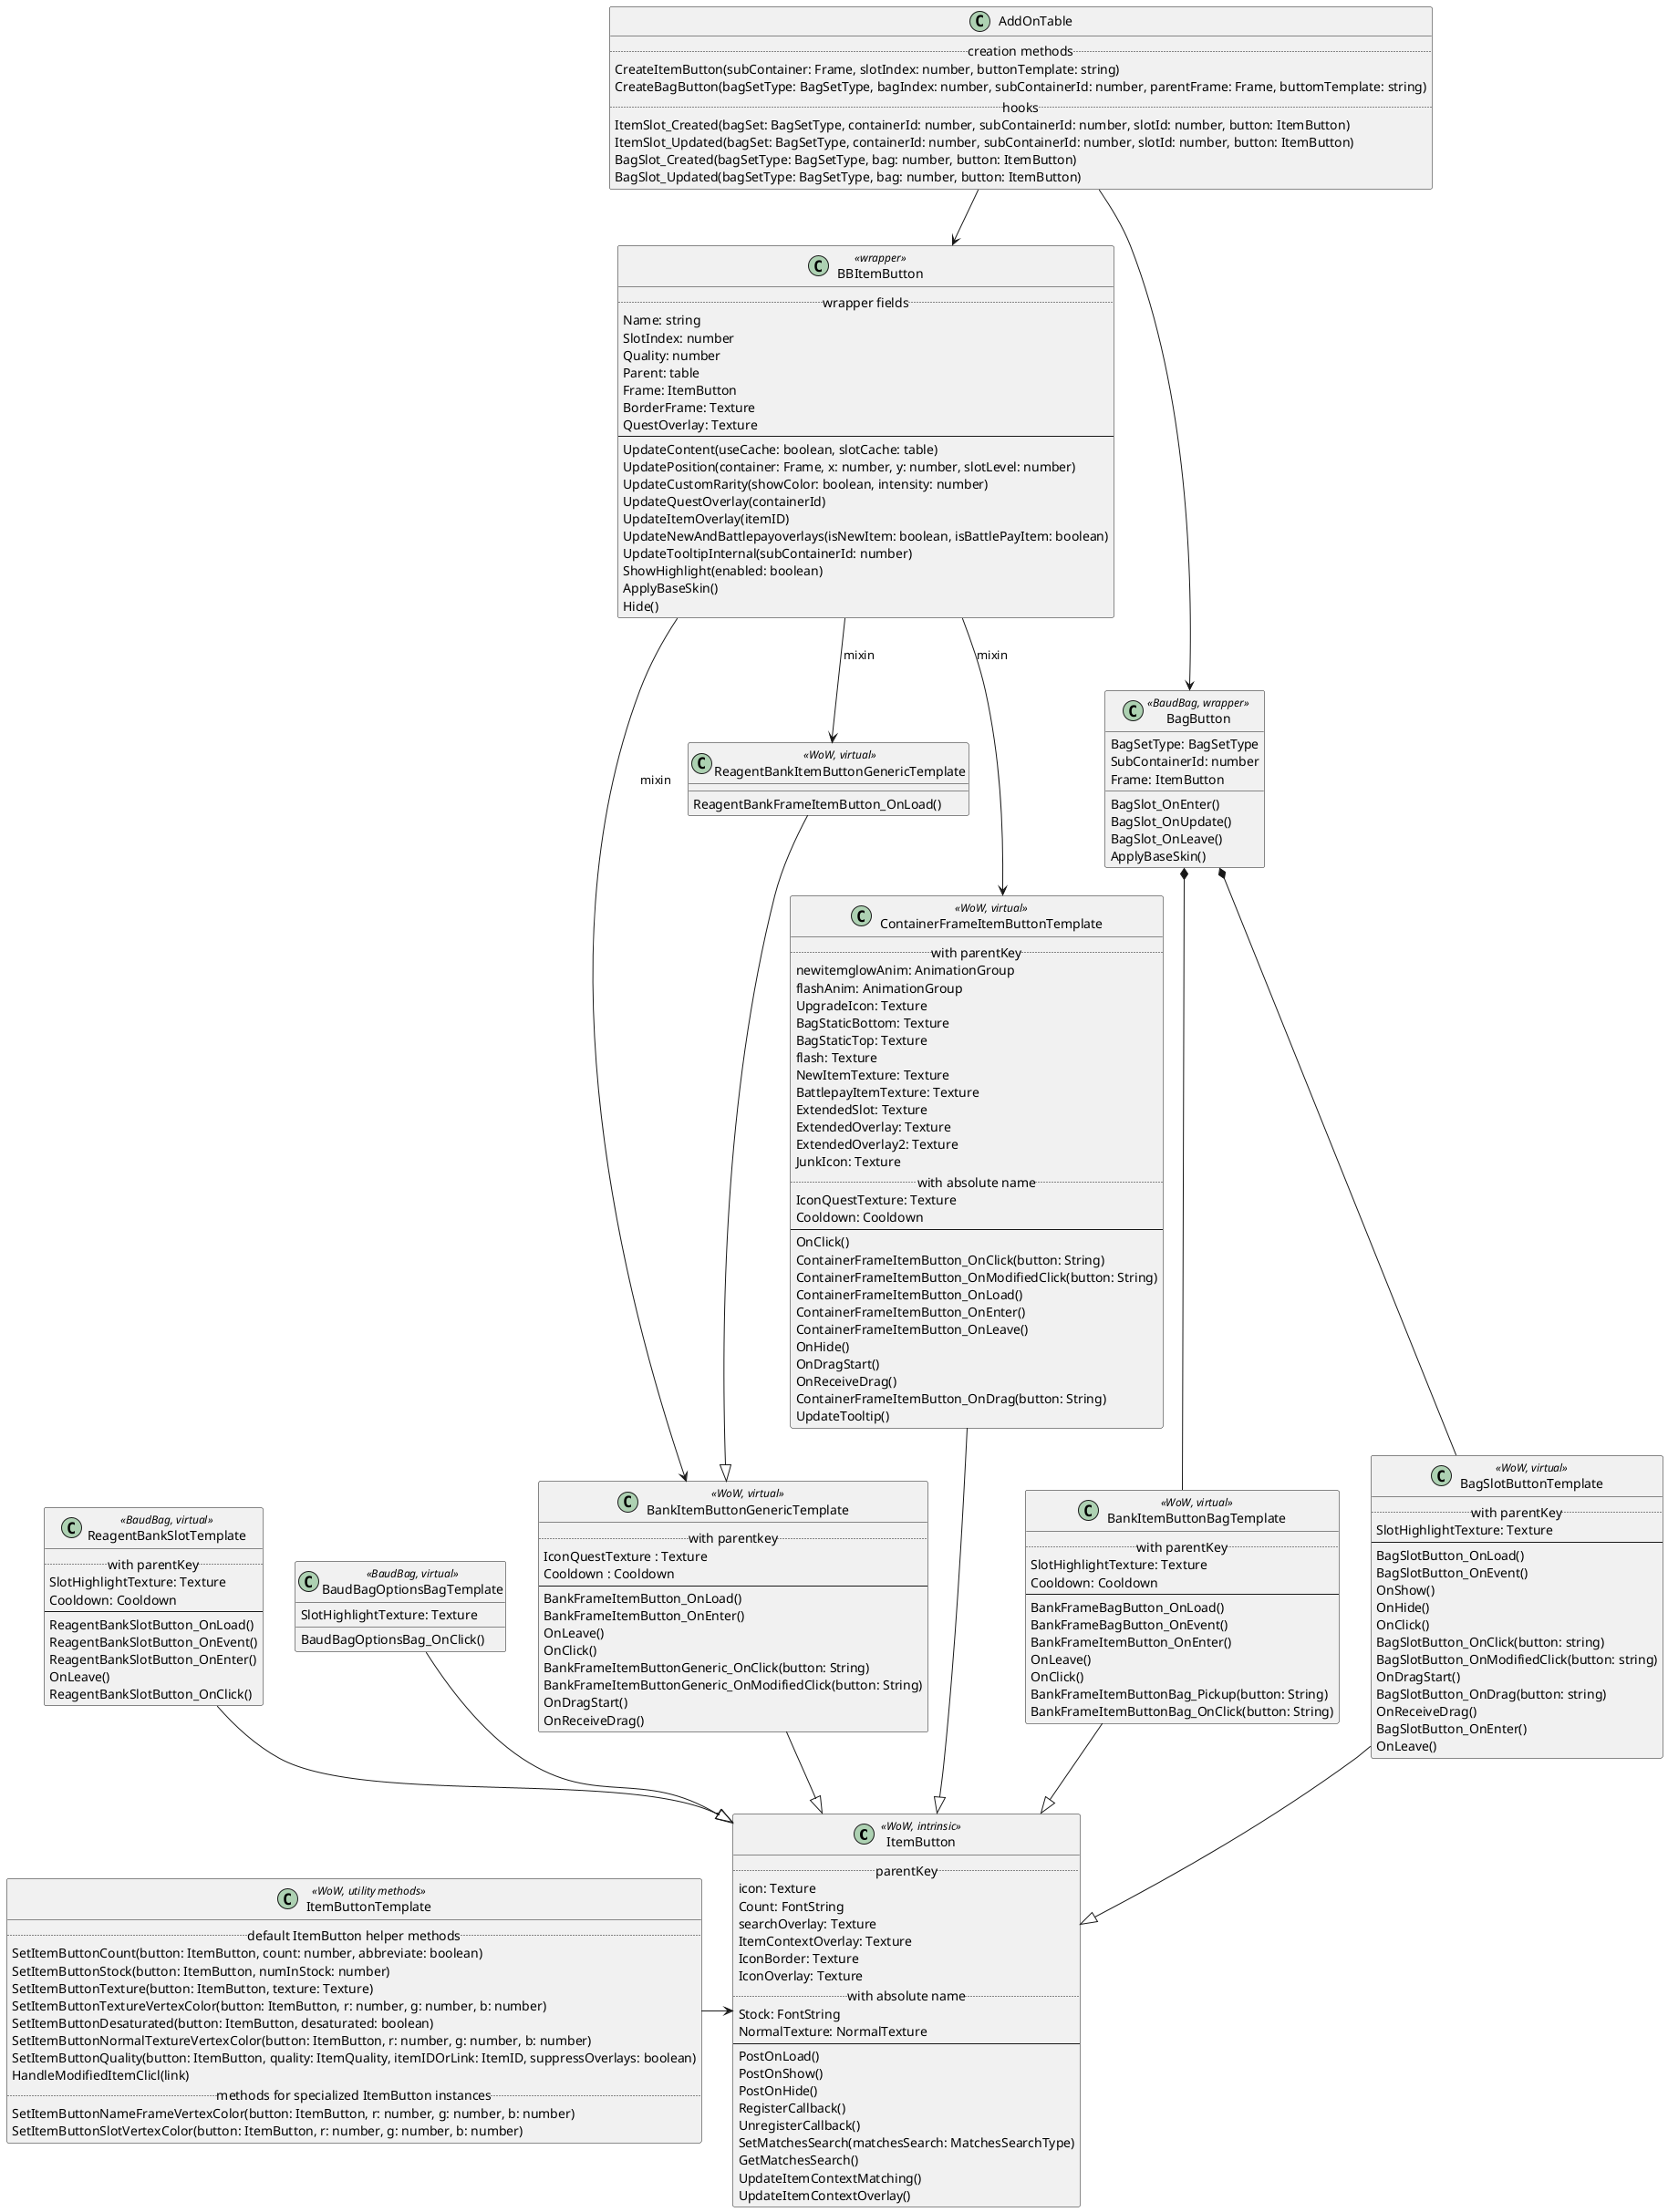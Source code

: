 @startuml
class ItemButton << WoW, intrinsic >> {
    .. parentKey ..
    icon: Texture
    Count: FontString
    searchOverlay: Texture
    ItemContextOverlay: Texture
    IconBorder: Texture
    IconOverlay: Texture
    .. with absolute name ..
    Stock: FontString
    NormalTexture: NormalTexture
    --
    PostOnLoad()
    PostOnShow()
    PostOnHide()
    RegisterCallback()
    UnregisterCallback()
    SetMatchesSearch(matchesSearch: MatchesSearchType)
    GetMatchesSearch()
    UpdateItemContextMatching()
    UpdateItemContextOverlay()
}

class ItemButtonTemplate << WoW, utility methods >> {
    .. default ItemButton helper methods ..
    SetItemButtonCount(button: ItemButton, count: number, abbreviate: boolean)
    SetItemButtonStock(button: ItemButton, numInStock: number)
    SetItemButtonTexture(button: ItemButton, texture: Texture)
    SetItemButtonTextureVertexColor(button: ItemButton, r: number, g: number, b: number)
    SetItemButtonDesaturated(button: ItemButton, desaturated: boolean)
    SetItemButtonNormalTextureVertexColor(button: ItemButton, r: number, g: number, b: number)
    SetItemButtonQuality(button: ItemButton, quality: ItemQuality, itemIDOrLink: ItemID, suppressOverlays: boolean)
    HandleModifiedItemClicl(link)
    .. methods for specialized ItemButton instances ..
    SetItemButtonNameFrameVertexColor(button: ItemButton, r: number, g: number, b: number)
    SetItemButtonSlotVertexColor(button: ItemButton, r: number, g: number, b: number)
}

class ReagentBankSlotTemplate << BaudBag, virtual >> {
    .. with parentKey ..
    SlotHighlightTexture: Texture
    Cooldown: Cooldown
    --
    ReagentBankSlotButton_OnLoad()
    ReagentBankSlotButton_OnEvent()
    ReagentBankSlotButton_OnEnter()
    OnLeave()
    ReagentBankSlotButton_OnClick()
}

class BaudBagOptionsBagTemplate << BaudBag, virtual >> {
    SlotHighlightTexture: Texture
    BaudBagOptionsBag_OnClick()
}

class BankItemButtonGenericTemplate << WoW, virtual >> {
    .. with parentkey ..
    IconQuestTexture : Texture
    Cooldown : Cooldown
    --
    BankFrameItemButton_OnLoad()
    BankFrameItemButton_OnEnter()
    OnLeave()
    OnClick()
    BankFrameItemButtonGeneric_OnClick(button: String)
    BankFrameItemButtonGeneric_OnModifiedClick(button: String)
    OnDragStart()
    OnReceiveDrag()
}

class BankItemButtonBagTemplate << WoW, virtual >> {
    .. with parentKey ..
    SlotHighlightTexture: Texture
    Cooldown: Cooldown
    --
    BankFrameBagButton_OnLoad()
    BankFrameBagButton_OnEvent()
    BankFrameItemButton_OnEnter()
    OnLeave()
    OnClick()
    BankFrameItemButtonBag_Pickup(button: String)
    BankFrameItemButtonBag_OnClick(button: String)
}

class BagSlotButtonTemplate << WoW, virtual >> {
    .. with parentKey ..
    SlotHighlightTexture: Texture
    --
    BagSlotButton_OnLoad()
    BagSlotButton_OnEvent()
    OnShow()
    OnHide()
    OnClick()
    BagSlotButton_OnClick(button: string)
    BagSlotButton_OnModifiedClick(button: string)
    OnDragStart()
    BagSlotButton_OnDrag(button: string)
    OnReceiveDrag()
    BagSlotButton_OnEnter()
    OnLeave()
}

class ReagentBankItemButtonGenericTemplate << WoW, virtual >> {
    ReagentBankFrameItemButton_OnLoad()
}

class ContainerFrameItemButtonTemplate << WoW, virtual >> {
    .. with parentKey ..
    newitemglowAnim: AnimationGroup
    flashAnim: AnimationGroup
    UpgradeIcon: Texture
    BagStaticBottom: Texture
    BagStaticTop: Texture
    flash: Texture
    NewItemTexture: Texture
    BattlepayItemTexture: Texture
    ExtendedSlot: Texture
    ExtendedOverlay: Texture
    ExtendedOverlay2: Texture
    JunkIcon: Texture
    .. with absolute name ..
    IconQuestTexture: Texture
    Cooldown: Cooldown
    --
    OnClick()
    ContainerFrameItemButton_OnClick(button: String)
    ContainerFrameItemButton_OnModifiedClick(button: String)
    ContainerFrameItemButton_OnLoad()
    ContainerFrameItemButton_OnEnter()
    ContainerFrameItemButton_OnLeave()
    OnHide()
    OnDragStart()
    OnReceiveDrag()
    ContainerFrameItemButton_OnDrag(button: String)
    UpdateTooltip()
}

class BBItemButton << wrapper >> {
    .. wrapper fields ..
    Name: string
    SlotIndex: number
    Quality: number
    Parent: table
    Frame: ItemButton
    BorderFrame: Texture
    QuestOverlay: Texture
    --
    UpdateContent(useCache: boolean, slotCache: table)
    UpdatePosition(container: Frame, x: number, y: number, slotLevel: number)
    UpdateCustomRarity(showColor: boolean, intensity: number)
    UpdateQuestOverlay(containerId)
    UpdateItemOverlay(itemID)
    UpdateNewAndBattlepayoverlays(isNewItem: boolean, isBattlePayItem: boolean)
    UpdateTooltipInternal(subContainerId: number)
    ShowHighlight(enabled: boolean)
    ApplyBaseSkin()
    Hide()
}

class BagButton << BaudBag, wrapper >> {
    BagSetType: BagSetType
    SubContainerId: number
    Frame: ItemButton
    BagSlot_OnEnter()
    BagSlot_OnUpdate()
    BagSlot_OnLeave()
    ApplyBaseSkin()
}

class AddOnTable {
    .. creation methods ..
    CreateItemButton(subContainer: Frame, slotIndex: number, buttonTemplate: string)
    CreateBagButton(bagSetType: BagSetType, bagIndex: number, subContainerId: number, parentFrame: Frame, buttomTemplate: string)
    .. hooks ..
    ItemSlot_Created(bagSet: BagSetType, containerId: number, subContainerId: number, slotId: number, button: ItemButton)
    ItemSlot_Updated(bagSet: BagSetType, containerId: number, subContainerId: number, slotId: number, button: ItemButton)
    BagSlot_Created(bagSetType: BagSetType, bag: number, button: ItemButton)
    BagSlot_Updated(bagSetType: BagSetType, bag: number, button: ItemButton)
}

AddOnTable --> BBItemButton
AddOnTable --> BagButton

BBItemButton --> ContainerFrameItemButtonTemplate: mixin
BBItemButton --> BankItemButtonGenericTemplate: mixin
BBItemButton --> ReagentBankItemButtonGenericTemplate:  mixin

BagButton *-- BankItemButtonBagTemplate
BagButton *-- BagSlotButtonTemplate

ReagentBankItemButtonGenericTemplate --|> BankItemButtonGenericTemplate

ReagentBankSlotTemplate --|> ItemButton
BaudBagOptionsBagTemplate --|> ItemButton
BankItemButtonGenericTemplate --|> ItemButton
BankItemButtonBagTemplate --|> ItemButton
ContainerFrameItemButtonTemplate --|> ItemButton
BagSlotButtonTemplate --|> ItemButton

ItemButtonTemplate -> ItemButton


@enduml